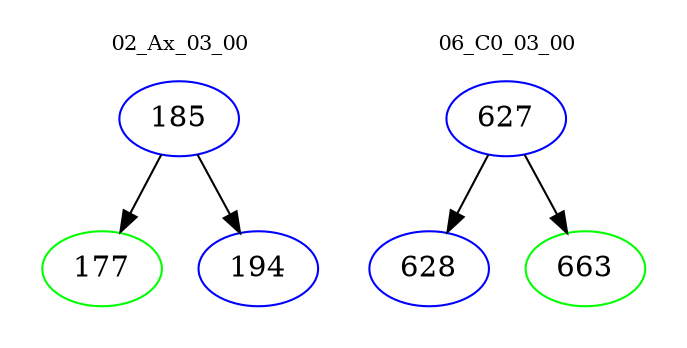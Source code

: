 digraph{
subgraph cluster_0 {
color = white
label = "02_Ax_03_00";
fontsize=10;
T0_185 [label="185", color="blue"]
T0_185 -> T0_177 [color="black"]
T0_177 [label="177", color="green"]
T0_185 -> T0_194 [color="black"]
T0_194 [label="194", color="blue"]
}
subgraph cluster_1 {
color = white
label = "06_C0_03_00";
fontsize=10;
T1_627 [label="627", color="blue"]
T1_627 -> T1_628 [color="black"]
T1_628 [label="628", color="blue"]
T1_627 -> T1_663 [color="black"]
T1_663 [label="663", color="green"]
}
}
